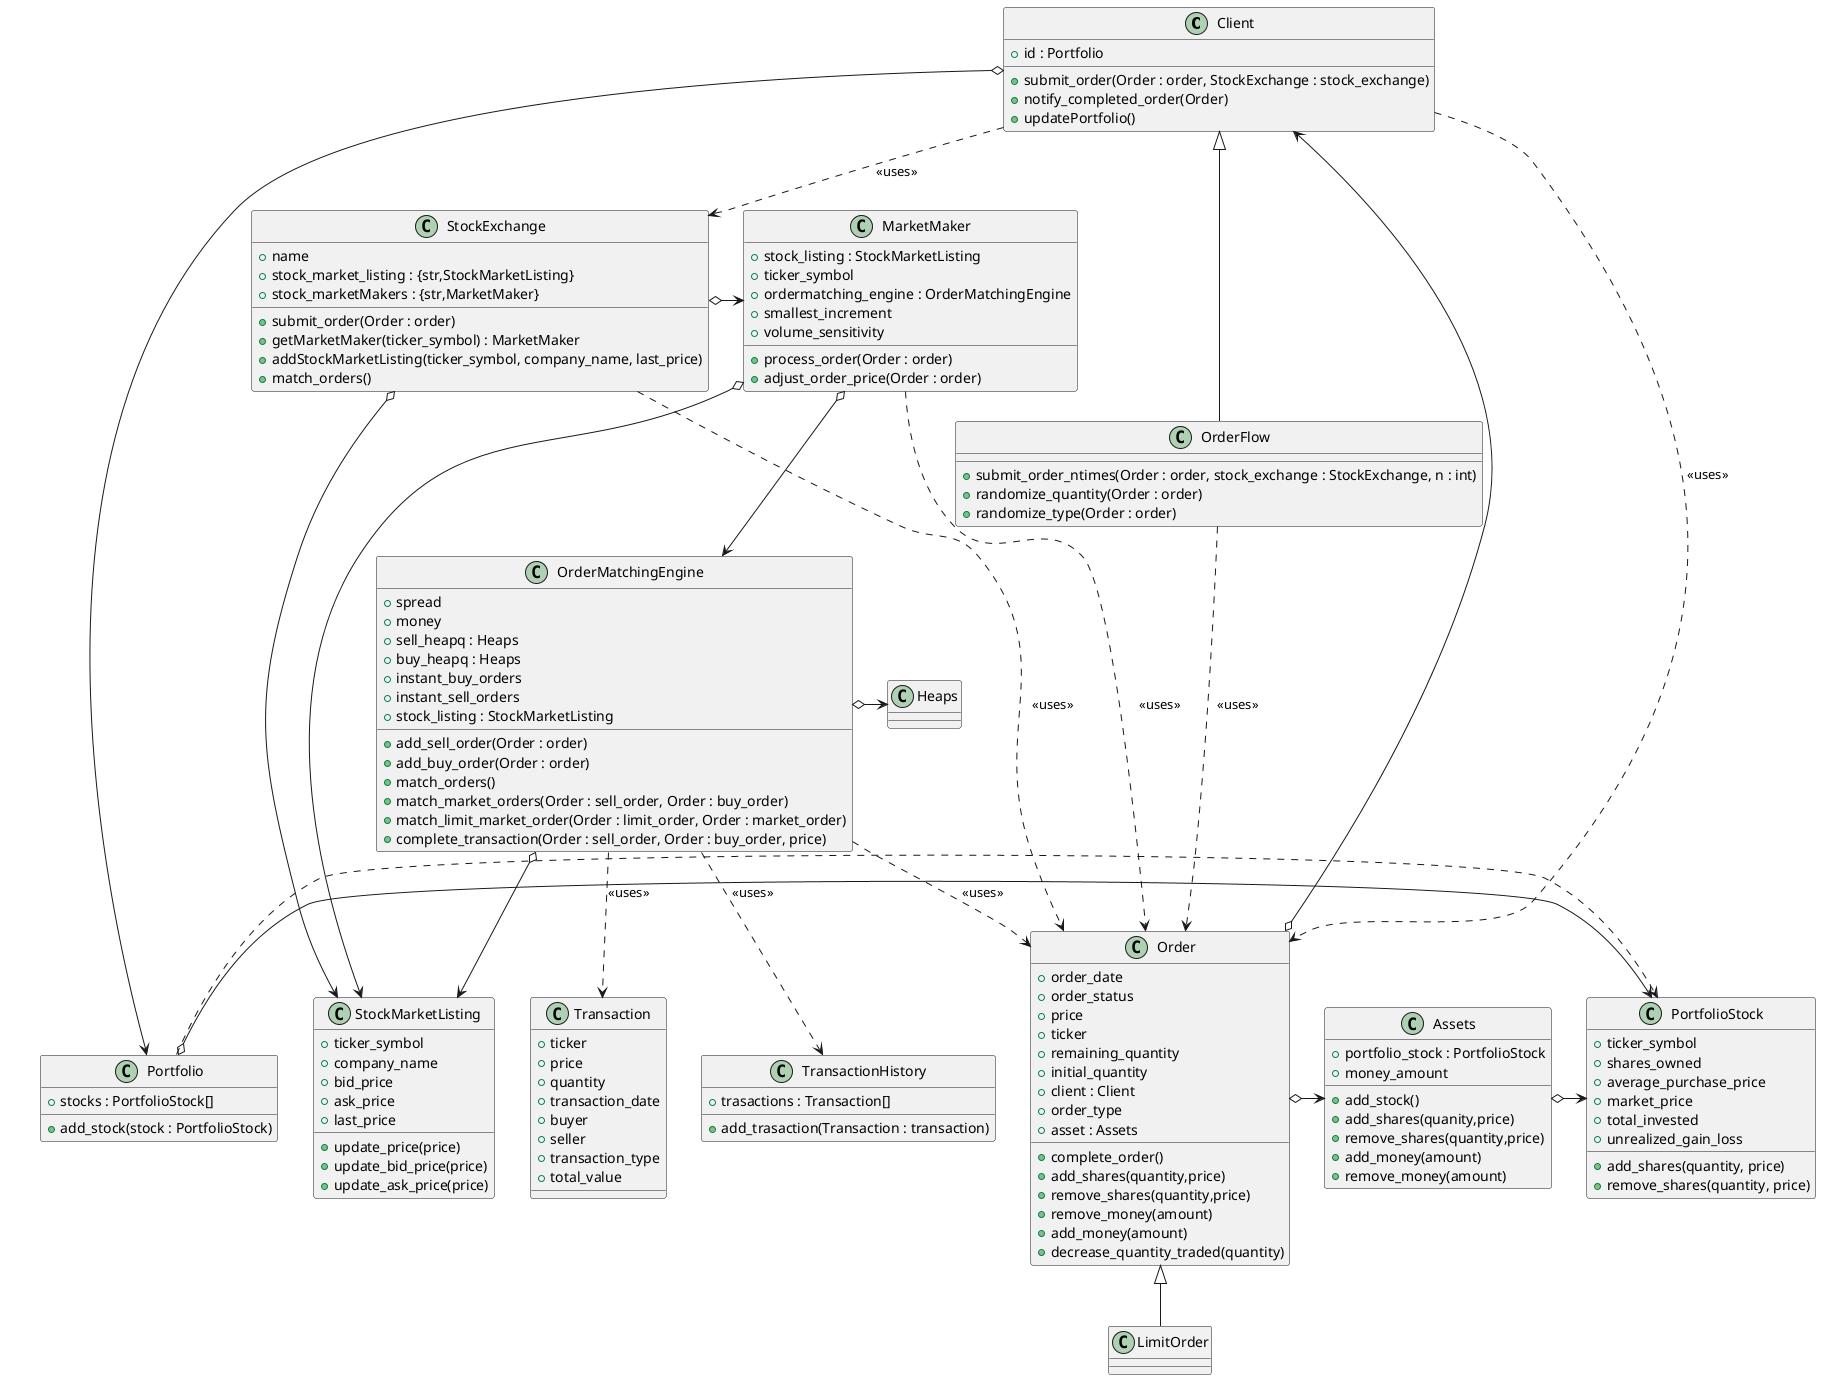 @startuml exchange_logic

class Client{
    + id : Portfolio
    +submit_order(Order : order, StockExchange : stock_exchange)
    +notify_completed_order(Order)
    +updatePortfolio()
}

class MarketMaker{
    + stock_listing : StockMarketListing
    + ticker_symbol
    + ordermatching_engine : OrderMatchingEngine
    + smallest_increment
    + volume_sensitivity 
    + process_order(Order : order)
    + adjust_order_price(Order : order)
}

class OrderFlow extends Client{
    + submit_order_ntimes(Order : order, stock_exchange : StockExchange, n : int)
    + randomize_quantity(Order : order)
    + randomize_type(Order : order)
}



class OrderMatchingEngine{
    + spread
    + money
    + sell_heapq : Heaps
    + buy_heapq : Heaps
    + instant_buy_orders
    + instant_sell_orders 
    + stock_listing : StockMarketListing
    + add_sell_order(Order : order)
    + add_buy_order(Order : order)
    + match_orders()
    + match_market_orders(Order : sell_order, Order : buy_order)
    + match_limit_market_order(Order : limit_order, Order : market_order)
    + complete_transaction(Order : sell_order, Order : buy_order, price)

}

class Assets{
    + portfolio_stock : PortfolioStock
    + money_amount 
    + add_stock()
    + add_shares(quanity,price)
    + remove_shares(quantity,price)
    + add_money(amount)
    + remove_money(amount)
}

class Heaps{
    
}

class LimitOrder extends Order{

}



class PortfolioStock{
    + ticker_symbol
    + shares_owned
    + average_purchase_price
    + market_price
    + total_invested
    + unrealized_gain_loss
    + add_shares(quantity, price)
    + remove_shares(quantity, price)

}

class Portfolio{
    + stocks : PortfolioStock[]
    + add_stock(stock : PortfolioStock)
}

class StockExchange{
    + name 
    + stock_market_listing : {str,StockMarketListing}
    + stock_marketMakers : {str,MarketMaker}
    + submit_order(Order : order)
    + getMarketMaker(ticker_symbol) : MarketMaker
    + addStockMarketListing(ticker_symbol, company_name, last_price)
    + match_orders()
}

class StockMarketListing{
    + ticker_symbol
    + company_name
    + bid_price
    + ask_price
    + last_price
    + update_price(price)
    + update_bid_price(price)
    + update_ask_price(price)
}

class Transaction{
    + ticker
    + price 
    + quantity
    + transaction_date
    + buyer 
    + seller 
    + transaction_type
    + total_value 
}

class TransactionHistory{
    + trasactions : Transaction[]
    + add_trasaction(Transaction : transaction)
}



class Order{
    + order_date
    + order_status
    + price
    + ticker
    + remaining_quantity
    + initial_quantity
    + client : Client
    + order_type 
    + asset : Assets 
    + complete_order()
    + add_shares(quantity,price)
    + remove_shares(quantity,price)
    + remove_money(amount)
    + add_money(amount)
    + decrease_quantity_traded(quantity)

}



Assets o-> PortfolioStock 

Client ..> StockExchange : <<uses>>
Client ..> Order : <<uses>>
Client o-> Portfolio

MarketMaker o--> OrderMatchingEngine
MarketMaker o-> StockMarketListing
MarketMaker ..> Order : <<uses>>

OrderFlow ..> Order : <<uses>>

OrderMatchingEngine o-> Heaps
OrderMatchingEngine o--> StockMarketListing
OrderMatchingEngine ..> Order : <<uses>>
OrderMatchingEngine ..> Transaction : <<uses>> 
OrderMatchingEngine ..> TransactionHistory : <<uses>>

Order o-> Client
Order o-> Assets

Portfolio o-> PortfolioStock
Portfolio ..> PortfolioStock

StockExchange o-> StockMarketListing
StockExchange o-> MarketMaker
StockExchange ..> Order : <<uses>>



@enduml